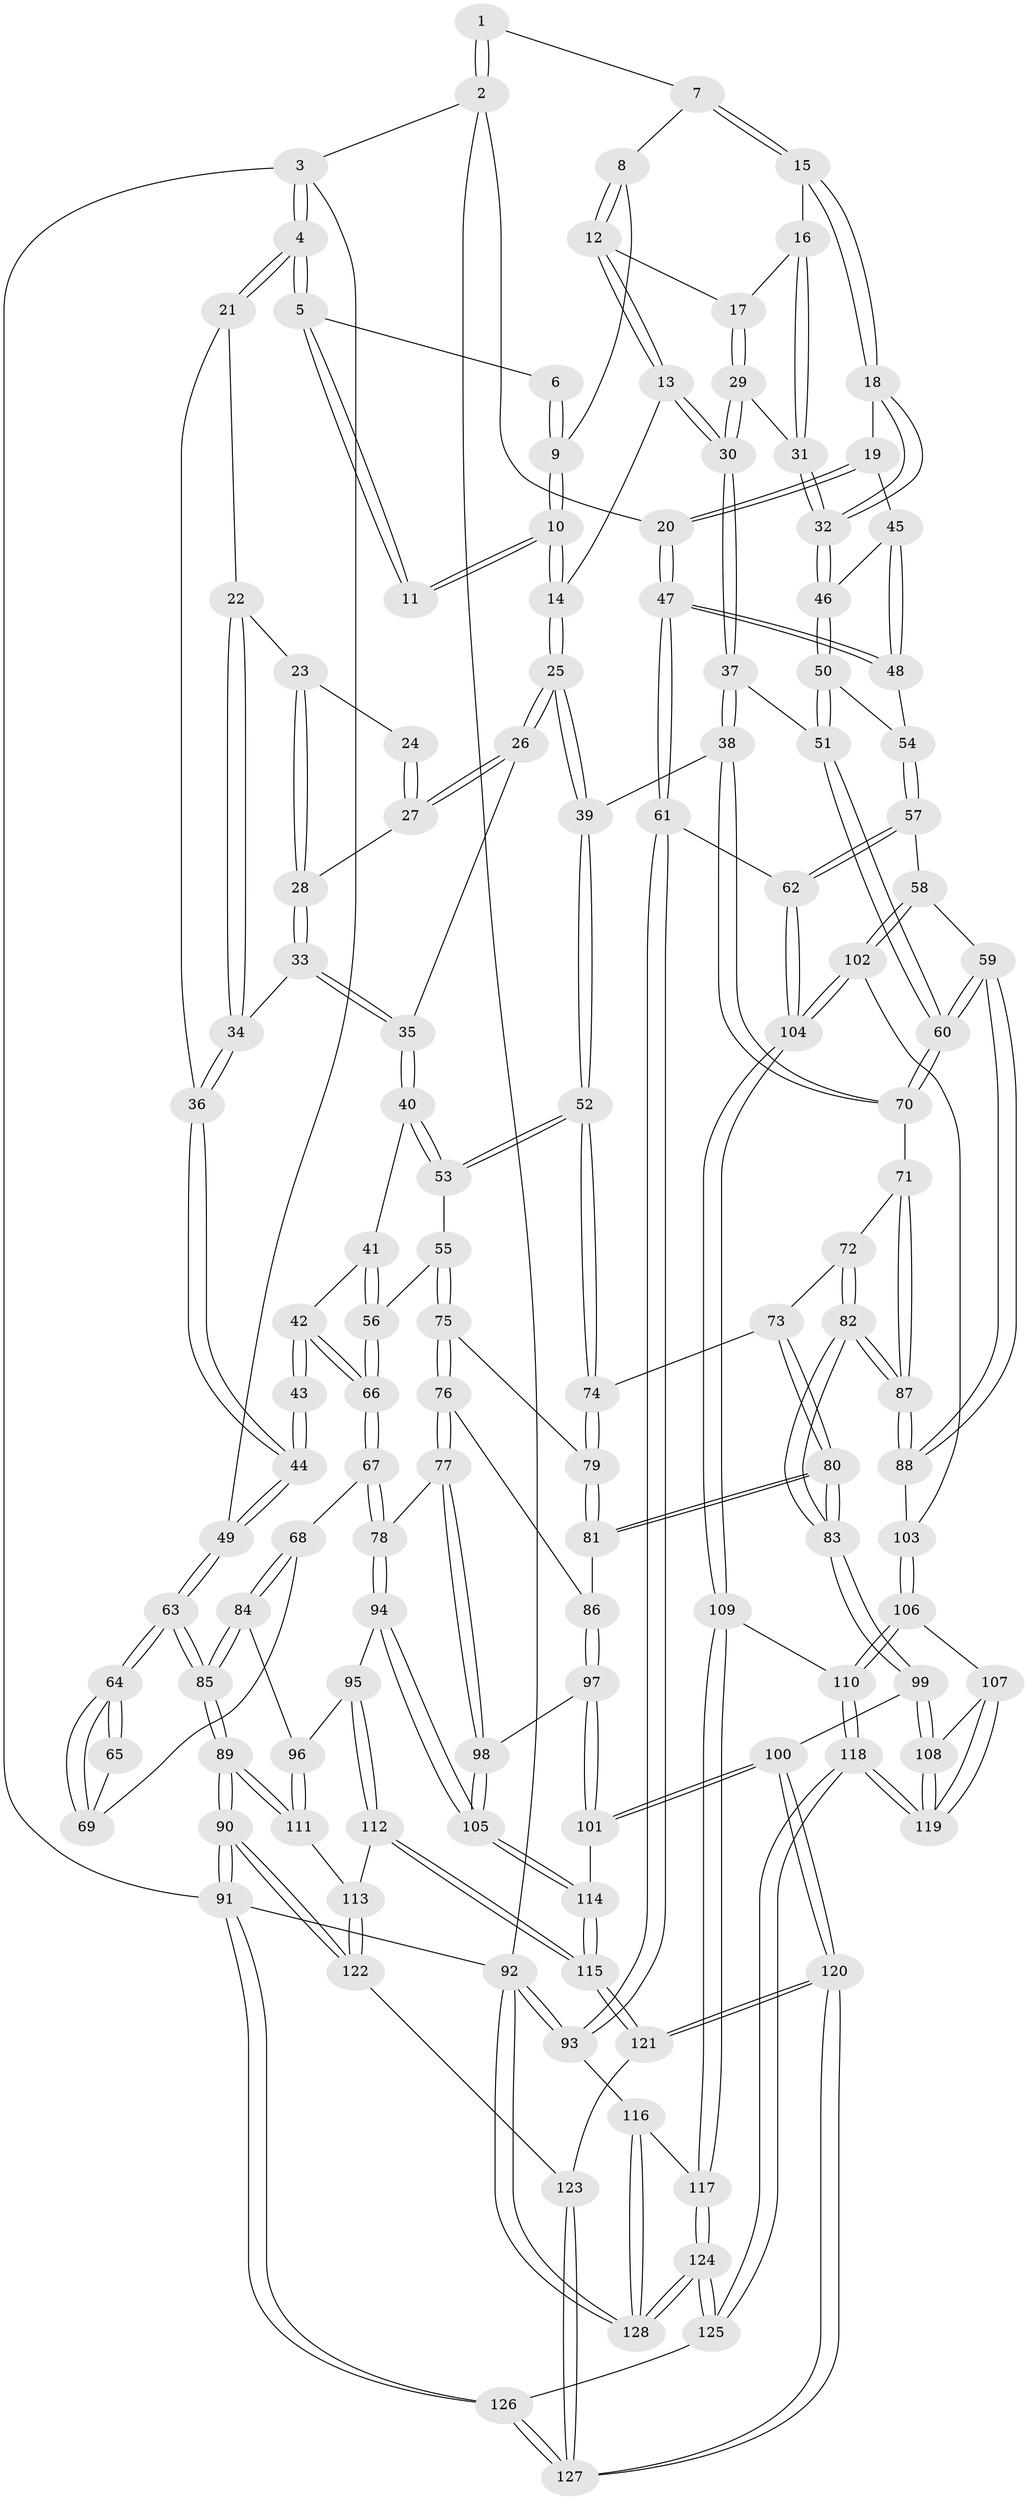 // coarse degree distribution, {4: 0.5168539325842697, 7: 0.011235955056179775, 6: 0.10112359550561797, 3: 0.10112359550561797, 5: 0.2696629213483146}
// Generated by graph-tools (version 1.1) at 2025/24/03/03/25 07:24:37]
// undirected, 128 vertices, 317 edges
graph export_dot {
graph [start="1"]
  node [color=gray90,style=filled];
  1 [pos="+0.6396845054778579+0"];
  2 [pos="+1+0"];
  3 [pos="+0+0"];
  4 [pos="+0+0"];
  5 [pos="+0.47782783353145314+0"];
  6 [pos="+0.5108163272449666+0"];
  7 [pos="+0.7039819424733542+0.1311318880613114"];
  8 [pos="+0.6960441364942166+0.1336602688524538"];
  9 [pos="+0.6485634573620991+0.13422271128639446"];
  10 [pos="+0.5363862272950388+0.2247858407717383"];
  11 [pos="+0.458650441396364+0.14303808918946934"];
  12 [pos="+0.64090416379032+0.24084380267010116"];
  13 [pos="+0.5758489141712613+0.24650667776200766"];
  14 [pos="+0.5398335681537101+0.23149615817240404"];
  15 [pos="+0.804468455829494+0.17194831880855116"];
  16 [pos="+0.7234629043049857+0.247862128061905"];
  17 [pos="+0.6489692415728036+0.24222037094753224"];
  18 [pos="+0.9541484053489386+0.14018737407837706"];
  19 [pos="+1+0.09350999322592175"];
  20 [pos="+1+0"];
  21 [pos="+0+0"];
  22 [pos="+0+0"];
  23 [pos="+0.25470061186399423+0.19075400384442281"];
  24 [pos="+0.45734162833662695+0.14378846689276004"];
  25 [pos="+0.47889894439516273+0.3875148827824631"];
  26 [pos="+0.3837813991237336+0.3425464337404398"];
  27 [pos="+0.38626603045680497+0.2754900905665382"];
  28 [pos="+0.2619241151166295+0.25947849641769094"];
  29 [pos="+0.6960495260536865+0.36130209502028615"];
  30 [pos="+0.6558585549090379+0.38197404726272177"];
  31 [pos="+0.7325963184174207+0.3464966181139386"];
  32 [pos="+0.7929627880443597+0.3703638596779514"];
  33 [pos="+0.2565570868959344+0.30451488957761974"];
  34 [pos="+0.1775802218525183+0.31511049707150324"];
  35 [pos="+0.2840424079876813+0.3663919497053327"];
  36 [pos="+0.12541042759823742+0.3518733592329947"];
  37 [pos="+0.6481029584219128+0.3990064920864652"];
  38 [pos="+0.517731323782379+0.4483974452001332"];
  39 [pos="+0.4934594295064639+0.44360767613312524"];
  40 [pos="+0.28160796082779105+0.3759374611003174"];
  41 [pos="+0.27201410685237193+0.3904859197908379"];
  42 [pos="+0.16183225511143307+0.450431162755979"];
  43 [pos="+0.1562071869046261+0.4484518523697527"];
  44 [pos="+0.1112685894190419+0.3997865650574192"];
  45 [pos="+0.920436161346859+0.362781451983893"];
  46 [pos="+0.8030374528607762+0.39421705707456334"];
  47 [pos="+1+0.5435984911522477"];
  48 [pos="+0.9168680961124682+0.43781996206162793"];
  49 [pos="+0+0.3906831542923363"];
  50 [pos="+0.8096351516742095+0.4308832377914141"];
  51 [pos="+0.6962792346983575+0.47999694812342997"];
  52 [pos="+0.4602169749027417+0.479991562043601"];
  53 [pos="+0.42132429252455994+0.4856303589896388"];
  54 [pos="+0.8339067736423817+0.45823289800739214"];
  55 [pos="+0.3667228021570364+0.5149593459799318"];
  56 [pos="+0.30296653571593074+0.5072741418600872"];
  57 [pos="+0.8375220410864592+0.5710297261405609"];
  58 [pos="+0.7696918147895808+0.6147389487807254"];
  59 [pos="+0.7187480865031048+0.6037945971708605"];
  60 [pos="+0.6801834855790598+0.5772558792799966"];
  61 [pos="+1+0.5986139936108612"];
  62 [pos="+1+0.6157724761939969"];
  63 [pos="+0+0.6055148804455838"];
  64 [pos="+0+0.5878066435920742"];
  65 [pos="+0.13551635589304892+0.4672766203529437"];
  66 [pos="+0.21909651752908466+0.576190516910605"];
  67 [pos="+0.21764310969528258+0.5867790907091303"];
  68 [pos="+0.13313872844617425+0.5986896786825092"];
  69 [pos="+0.08811829504020953+0.587566691735626"];
  70 [pos="+0.6408296372447587+0.5788127521011437"];
  71 [pos="+0.6349000359397541+0.583557252647556"];
  72 [pos="+0.5452929464666247+0.6052875665598842"];
  73 [pos="+0.5427597894317248+0.6052383257787264"];
  74 [pos="+0.4688879650604801+0.5698921494358753"];
  75 [pos="+0.3531186215560059+0.6088749554356063"];
  76 [pos="+0.3462489984167085+0.6177220770679267"];
  77 [pos="+0.25057982727806305+0.6357359009826946"];
  78 [pos="+0.24037183994008857+0.6285536882283407"];
  79 [pos="+0.45675539389312597+0.5932778861178416"];
  80 [pos="+0.48995819277379393+0.6979326063681901"];
  81 [pos="+0.45552591861585445+0.6420976617903051"];
  82 [pos="+0.5609744918122541+0.7471509938326193"];
  83 [pos="+0.5134084383542197+0.7795849854810016"];
  84 [pos="+0.09974975125566929+0.7347961861189782"];
  85 [pos="+0+0.6930781839361435"];
  86 [pos="+0.3836638269878325+0.6659871334418095"];
  87 [pos="+0.562067928211785+0.746576330698573"];
  88 [pos="+0.6561741736731102+0.7411854568989488"];
  89 [pos="+0+0.7684941472659321"];
  90 [pos="+0+1"];
  91 [pos="+0+1"];
  92 [pos="+1+1"];
  93 [pos="+1+0.8355901381916805"];
  94 [pos="+0.12605237057526283+0.7408242534636121"];
  95 [pos="+0.12159955659543525+0.7411965742394483"];
  96 [pos="+0.10909105741691526+0.7389803861056633"];
  97 [pos="+0.3774173396012599+0.7583630793468986"];
  98 [pos="+0.26716856380933574+0.6819171918754314"];
  99 [pos="+0.48946815136381583+0.8233745162818987"];
  100 [pos="+0.4158332977673588+0.8158930844182445"];
  101 [pos="+0.4023736391389392+0.8053677737994399"];
  102 [pos="+0.790566029276748+0.6852934814788118"];
  103 [pos="+0.6846702684586787+0.7644387695351073"];
  104 [pos="+0.8465992285499466+0.7785009256003387"];
  105 [pos="+0.22840592332652482+0.7986486643074469"];
  106 [pos="+0.7128679020568646+0.814268426404923"];
  107 [pos="+0.6983054360565721+0.8231659348086218"];
  108 [pos="+0.5095775922898006+0.85789341280774"];
  109 [pos="+0.8406983654341339+0.8281184195289741"];
  110 [pos="+0.7423629039697813+0.8251313009368708"];
  111 [pos="+0.08539566820214443+0.8571203381636875"];
  112 [pos="+0.14050857062356656+0.860919240976804"];
  113 [pos="+0.10648571249597708+0.8776087715166743"];
  114 [pos="+0.23089541577449213+0.8039412099144662"];
  115 [pos="+0.2142786727146028+0.8624751736043517"];
  116 [pos="+0.9042611052742154+0.870680352395434"];
  117 [pos="+0.8580934362780104+0.8590670355829929"];
  118 [pos="+0.5965544297252456+1"];
  119 [pos="+0.5747135356907582+1"];
  120 [pos="+0.27760056841107944+0.9764835460793837"];
  121 [pos="+0.220024465644579+0.8779029778247005"];
  122 [pos="+0.09645301358273004+0.9292201510238984"];
  123 [pos="+0.12432223707929227+0.9381434000624529"];
  124 [pos="+0.6896362562792703+1"];
  125 [pos="+0.6012361323697422+1"];
  126 [pos="+0.2959647169533997+1"];
  127 [pos="+0.2718563945231877+1"];
  128 [pos="+1+1"];
  1 -- 2;
  1 -- 2;
  1 -- 7;
  2 -- 3;
  2 -- 20;
  2 -- 92;
  3 -- 4;
  3 -- 4;
  3 -- 49;
  3 -- 91;
  4 -- 5;
  4 -- 5;
  4 -- 21;
  4 -- 21;
  5 -- 6;
  5 -- 11;
  5 -- 11;
  6 -- 9;
  6 -- 9;
  7 -- 8;
  7 -- 15;
  7 -- 15;
  8 -- 9;
  8 -- 12;
  8 -- 12;
  9 -- 10;
  9 -- 10;
  10 -- 11;
  10 -- 11;
  10 -- 14;
  10 -- 14;
  12 -- 13;
  12 -- 13;
  12 -- 17;
  13 -- 14;
  13 -- 30;
  13 -- 30;
  14 -- 25;
  14 -- 25;
  15 -- 16;
  15 -- 18;
  15 -- 18;
  16 -- 17;
  16 -- 31;
  16 -- 31;
  17 -- 29;
  17 -- 29;
  18 -- 19;
  18 -- 32;
  18 -- 32;
  19 -- 20;
  19 -- 20;
  19 -- 45;
  20 -- 47;
  20 -- 47;
  21 -- 22;
  21 -- 36;
  22 -- 23;
  22 -- 34;
  22 -- 34;
  23 -- 24;
  23 -- 28;
  23 -- 28;
  24 -- 27;
  24 -- 27;
  25 -- 26;
  25 -- 26;
  25 -- 39;
  25 -- 39;
  26 -- 27;
  26 -- 27;
  26 -- 35;
  27 -- 28;
  28 -- 33;
  28 -- 33;
  29 -- 30;
  29 -- 30;
  29 -- 31;
  30 -- 37;
  30 -- 37;
  31 -- 32;
  31 -- 32;
  32 -- 46;
  32 -- 46;
  33 -- 34;
  33 -- 35;
  33 -- 35;
  34 -- 36;
  34 -- 36;
  35 -- 40;
  35 -- 40;
  36 -- 44;
  36 -- 44;
  37 -- 38;
  37 -- 38;
  37 -- 51;
  38 -- 39;
  38 -- 70;
  38 -- 70;
  39 -- 52;
  39 -- 52;
  40 -- 41;
  40 -- 53;
  40 -- 53;
  41 -- 42;
  41 -- 56;
  41 -- 56;
  42 -- 43;
  42 -- 43;
  42 -- 66;
  42 -- 66;
  43 -- 44;
  43 -- 44;
  44 -- 49;
  44 -- 49;
  45 -- 46;
  45 -- 48;
  45 -- 48;
  46 -- 50;
  46 -- 50;
  47 -- 48;
  47 -- 48;
  47 -- 61;
  47 -- 61;
  48 -- 54;
  49 -- 63;
  49 -- 63;
  50 -- 51;
  50 -- 51;
  50 -- 54;
  51 -- 60;
  51 -- 60;
  52 -- 53;
  52 -- 53;
  52 -- 74;
  52 -- 74;
  53 -- 55;
  54 -- 57;
  54 -- 57;
  55 -- 56;
  55 -- 75;
  55 -- 75;
  56 -- 66;
  56 -- 66;
  57 -- 58;
  57 -- 62;
  57 -- 62;
  58 -- 59;
  58 -- 102;
  58 -- 102;
  59 -- 60;
  59 -- 60;
  59 -- 88;
  59 -- 88;
  60 -- 70;
  60 -- 70;
  61 -- 62;
  61 -- 93;
  61 -- 93;
  62 -- 104;
  62 -- 104;
  63 -- 64;
  63 -- 64;
  63 -- 85;
  63 -- 85;
  64 -- 65;
  64 -- 65;
  64 -- 69;
  64 -- 69;
  65 -- 69;
  66 -- 67;
  66 -- 67;
  67 -- 68;
  67 -- 78;
  67 -- 78;
  68 -- 69;
  68 -- 84;
  68 -- 84;
  70 -- 71;
  71 -- 72;
  71 -- 87;
  71 -- 87;
  72 -- 73;
  72 -- 82;
  72 -- 82;
  73 -- 74;
  73 -- 80;
  73 -- 80;
  74 -- 79;
  74 -- 79;
  75 -- 76;
  75 -- 76;
  75 -- 79;
  76 -- 77;
  76 -- 77;
  76 -- 86;
  77 -- 78;
  77 -- 98;
  77 -- 98;
  78 -- 94;
  78 -- 94;
  79 -- 81;
  79 -- 81;
  80 -- 81;
  80 -- 81;
  80 -- 83;
  80 -- 83;
  81 -- 86;
  82 -- 83;
  82 -- 83;
  82 -- 87;
  82 -- 87;
  83 -- 99;
  83 -- 99;
  84 -- 85;
  84 -- 85;
  84 -- 96;
  85 -- 89;
  85 -- 89;
  86 -- 97;
  86 -- 97;
  87 -- 88;
  87 -- 88;
  88 -- 103;
  89 -- 90;
  89 -- 90;
  89 -- 111;
  89 -- 111;
  90 -- 91;
  90 -- 91;
  90 -- 122;
  90 -- 122;
  91 -- 126;
  91 -- 126;
  91 -- 92;
  92 -- 93;
  92 -- 93;
  92 -- 128;
  92 -- 128;
  93 -- 116;
  94 -- 95;
  94 -- 105;
  94 -- 105;
  95 -- 96;
  95 -- 112;
  95 -- 112;
  96 -- 111;
  96 -- 111;
  97 -- 98;
  97 -- 101;
  97 -- 101;
  98 -- 105;
  98 -- 105;
  99 -- 100;
  99 -- 108;
  99 -- 108;
  100 -- 101;
  100 -- 101;
  100 -- 120;
  100 -- 120;
  101 -- 114;
  102 -- 103;
  102 -- 104;
  102 -- 104;
  103 -- 106;
  103 -- 106;
  104 -- 109;
  104 -- 109;
  105 -- 114;
  105 -- 114;
  106 -- 107;
  106 -- 110;
  106 -- 110;
  107 -- 108;
  107 -- 119;
  107 -- 119;
  108 -- 119;
  108 -- 119;
  109 -- 110;
  109 -- 117;
  109 -- 117;
  110 -- 118;
  110 -- 118;
  111 -- 113;
  112 -- 113;
  112 -- 115;
  112 -- 115;
  113 -- 122;
  113 -- 122;
  114 -- 115;
  114 -- 115;
  115 -- 121;
  115 -- 121;
  116 -- 117;
  116 -- 128;
  116 -- 128;
  117 -- 124;
  117 -- 124;
  118 -- 119;
  118 -- 119;
  118 -- 125;
  118 -- 125;
  120 -- 121;
  120 -- 121;
  120 -- 127;
  120 -- 127;
  121 -- 123;
  122 -- 123;
  123 -- 127;
  123 -- 127;
  124 -- 125;
  124 -- 125;
  124 -- 128;
  124 -- 128;
  125 -- 126;
  126 -- 127;
  126 -- 127;
}
